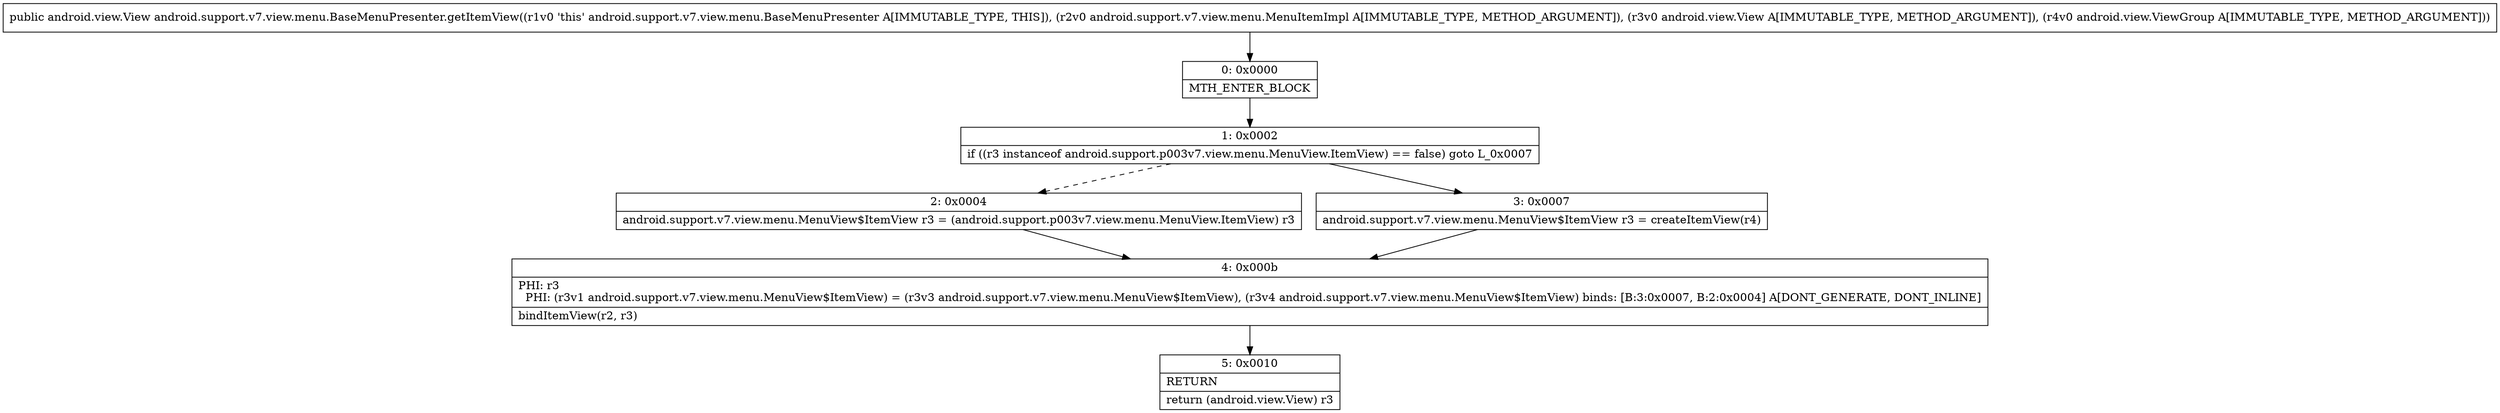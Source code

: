 digraph "CFG forandroid.support.v7.view.menu.BaseMenuPresenter.getItemView(Landroid\/support\/v7\/view\/menu\/MenuItemImpl;Landroid\/view\/View;Landroid\/view\/ViewGroup;)Landroid\/view\/View;" {
Node_0 [shape=record,label="{0\:\ 0x0000|MTH_ENTER_BLOCK\l}"];
Node_1 [shape=record,label="{1\:\ 0x0002|if ((r3 instanceof android.support.p003v7.view.menu.MenuView.ItemView) == false) goto L_0x0007\l}"];
Node_2 [shape=record,label="{2\:\ 0x0004|android.support.v7.view.menu.MenuView$ItemView r3 = (android.support.p003v7.view.menu.MenuView.ItemView) r3\l}"];
Node_3 [shape=record,label="{3\:\ 0x0007|android.support.v7.view.menu.MenuView$ItemView r3 = createItemView(r4)\l}"];
Node_4 [shape=record,label="{4\:\ 0x000b|PHI: r3 \l  PHI: (r3v1 android.support.v7.view.menu.MenuView$ItemView) = (r3v3 android.support.v7.view.menu.MenuView$ItemView), (r3v4 android.support.v7.view.menu.MenuView$ItemView) binds: [B:3:0x0007, B:2:0x0004] A[DONT_GENERATE, DONT_INLINE]\l|bindItemView(r2, r3)\l}"];
Node_5 [shape=record,label="{5\:\ 0x0010|RETURN\l|return (android.view.View) r3\l}"];
MethodNode[shape=record,label="{public android.view.View android.support.v7.view.menu.BaseMenuPresenter.getItemView((r1v0 'this' android.support.v7.view.menu.BaseMenuPresenter A[IMMUTABLE_TYPE, THIS]), (r2v0 android.support.v7.view.menu.MenuItemImpl A[IMMUTABLE_TYPE, METHOD_ARGUMENT]), (r3v0 android.view.View A[IMMUTABLE_TYPE, METHOD_ARGUMENT]), (r4v0 android.view.ViewGroup A[IMMUTABLE_TYPE, METHOD_ARGUMENT])) }"];
MethodNode -> Node_0;
Node_0 -> Node_1;
Node_1 -> Node_2[style=dashed];
Node_1 -> Node_3;
Node_2 -> Node_4;
Node_3 -> Node_4;
Node_4 -> Node_5;
}

